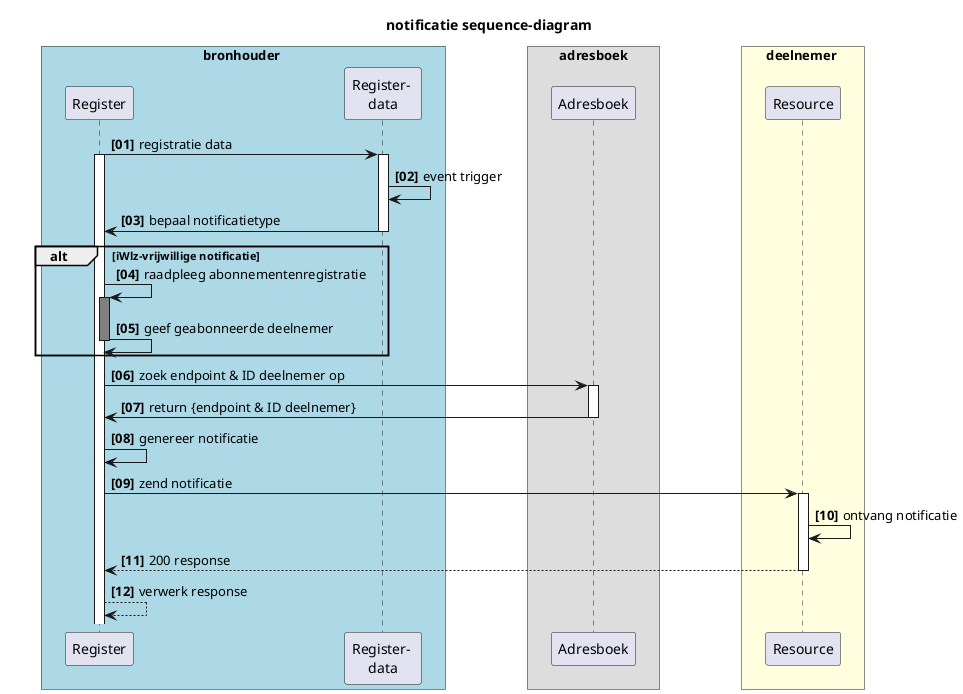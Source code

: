 @startuml rfc008-02-notificatie_sequence
  title notificatie sequence-diagram
  skinparam handwritten false
  skinparam participantpadding 20
  skinparam boxpadding 40
  autonumber "<b>[00]"
  box bronhouder #lightblue
  participant "Register" as bs
  participant "Register- \ndata" as rg
  end box

  box adresboek
  participant "Adresboek" as ab
  end box

  box deelnemer #lightyellow
  participant "Resource" as dnp
  end box

    bs -> rg : registratie data
    activate rg
    activate bs
    rg -> rg: event trigger
    rg -> bs : bepaal notificatietype
    deactivate rg

      alt iWlz-vrijwillige notificatie
      bs -> bs: raadpleeg abonnementenregistratie
      activate bs #grey
      bs -> bs: geef geabonneerde deelnemer
      deactivate bs
      end 

    bs -> ab: zoek endpoint & ID deelnemer op

    activate ab
    ab -> bs: return {endpoint & ID deelnemer}
    deactivate ab
    bs -> bs: genereer notificatie
    bs -> dnp: zend notificatie
    activate dnp
    dnp -> dnp: ontvang notificatie
    dnp --> bs: 200 response
    deactivate dnp  
    bs --> bs: verwerk response

  @enduml